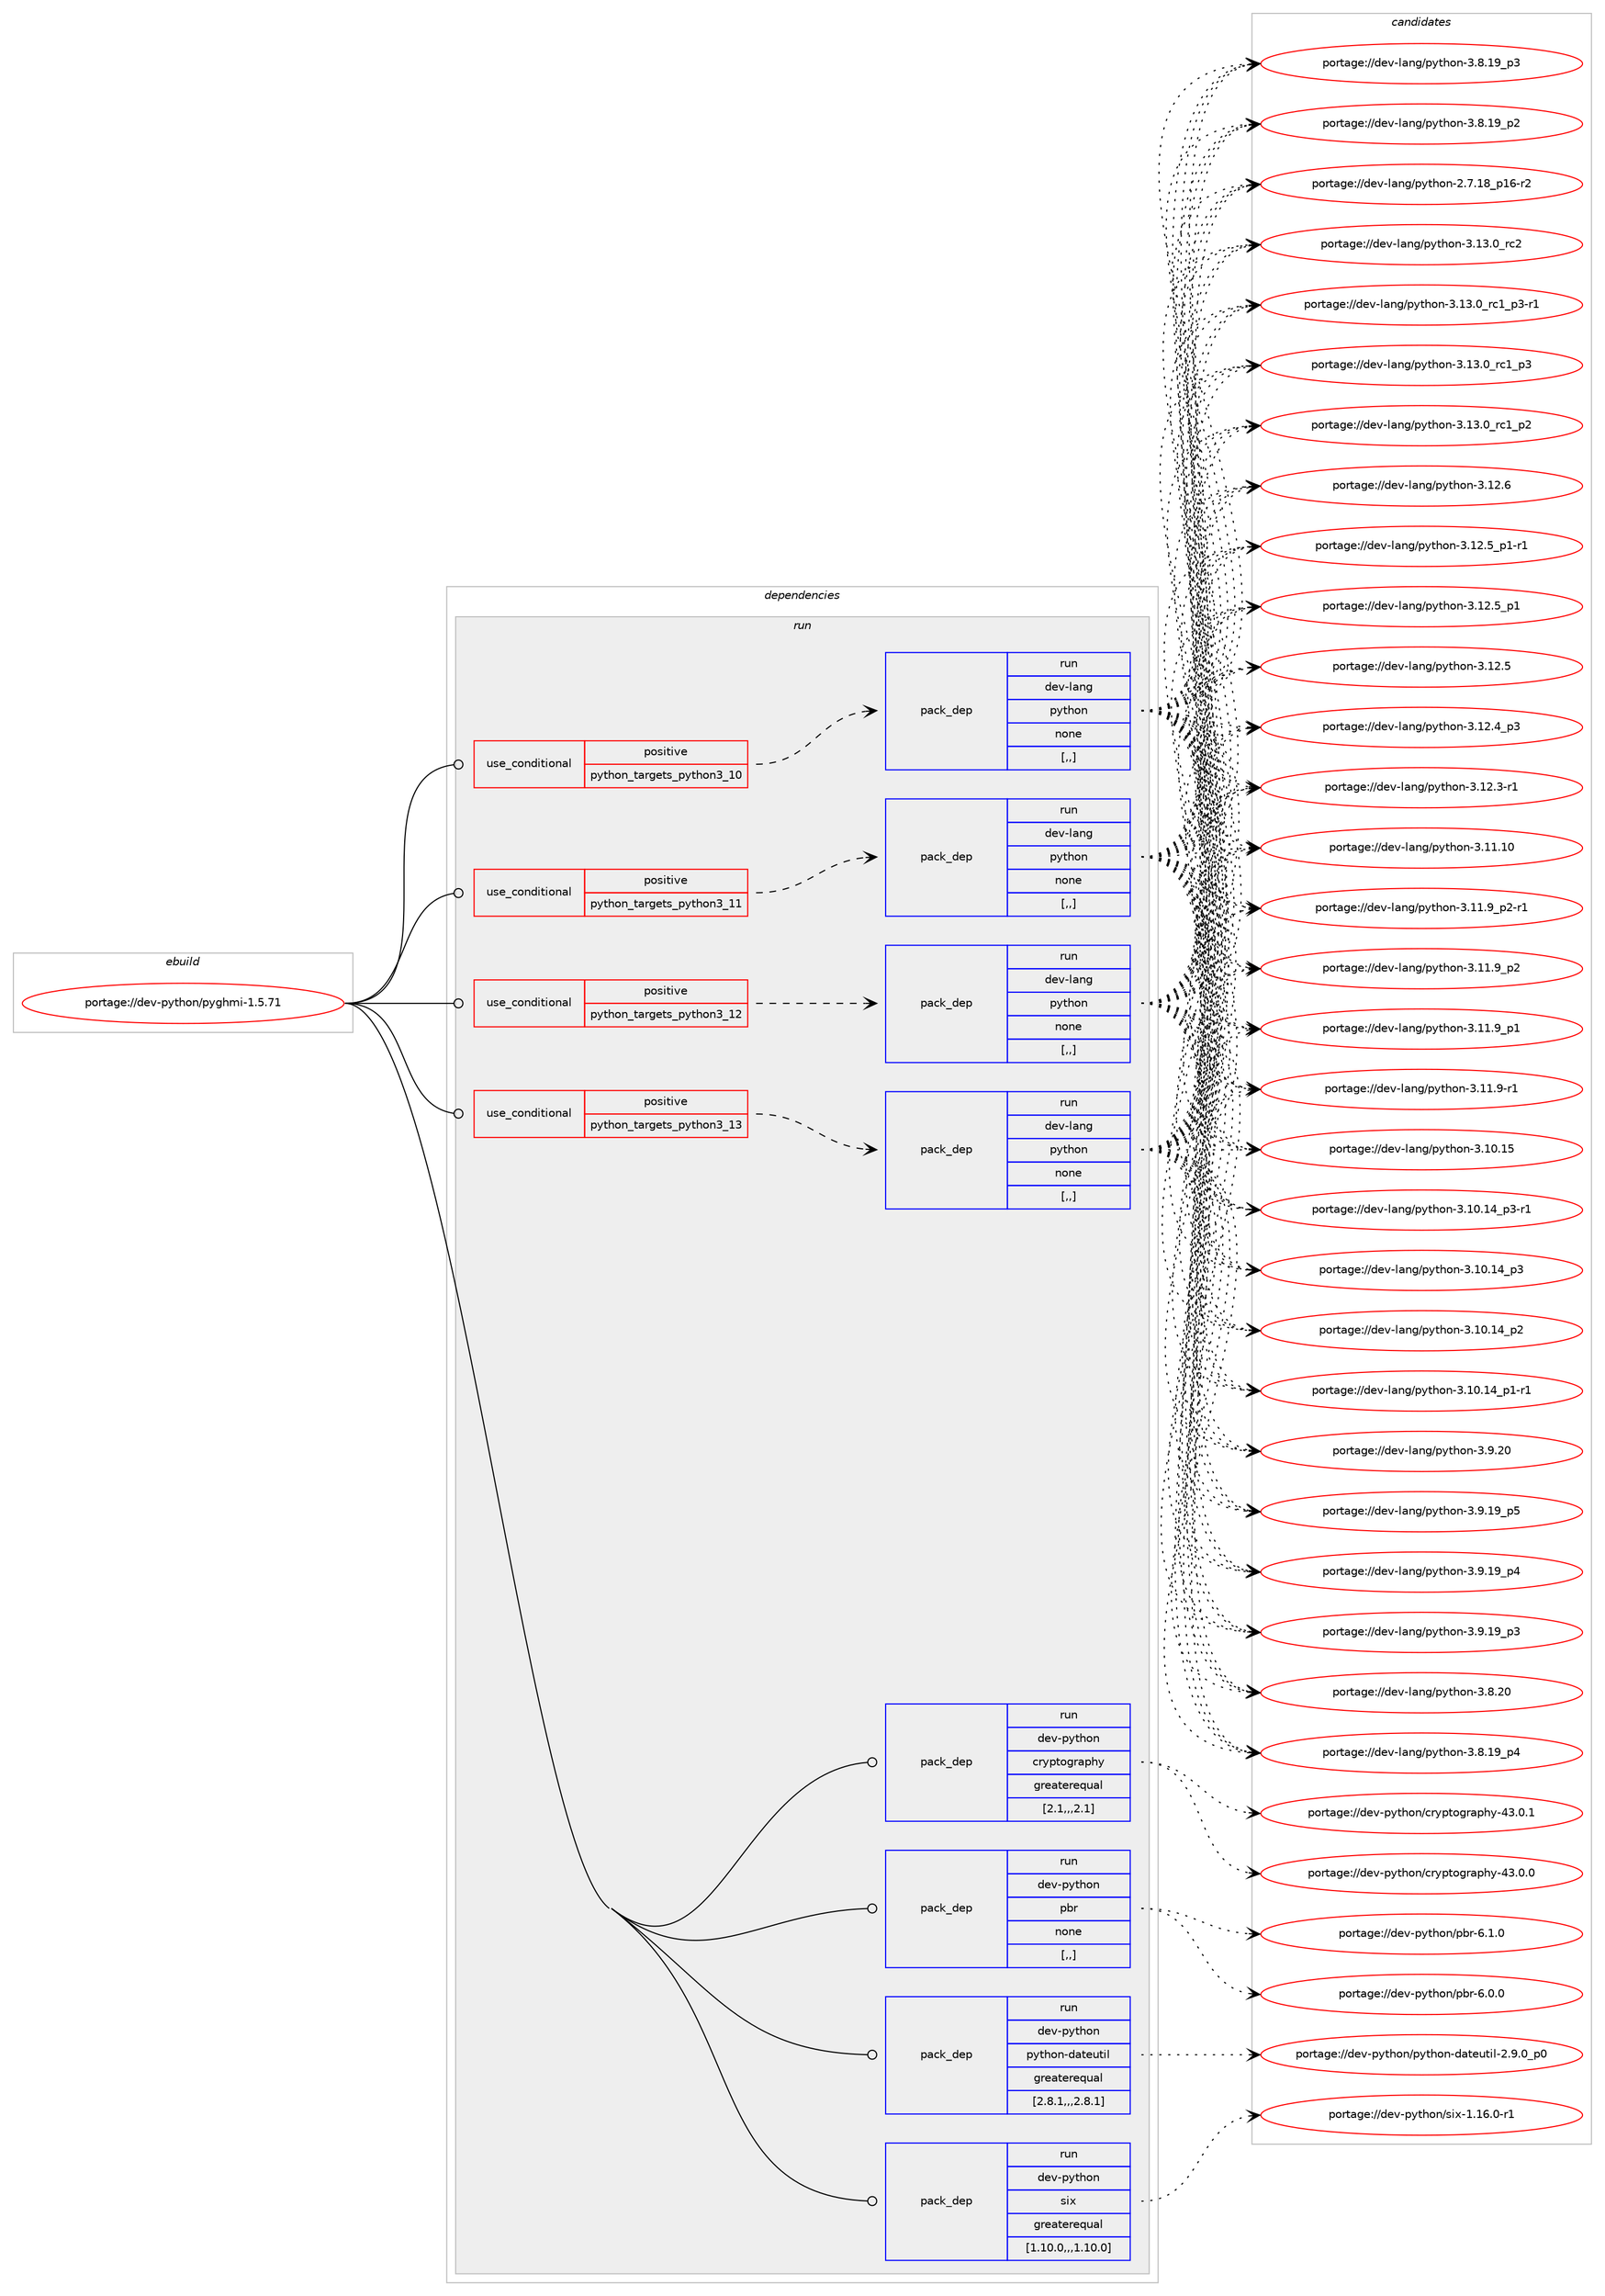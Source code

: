 digraph prolog {

# *************
# Graph options
# *************

newrank=true;
concentrate=true;
compound=true;
graph [rankdir=LR,fontname=Helvetica,fontsize=10,ranksep=1.5];#, ranksep=2.5, nodesep=0.2];
edge  [arrowhead=vee];
node  [fontname=Helvetica,fontsize=10];

# **********
# The ebuild
# **********

subgraph cluster_leftcol {
color=gray;
label=<<i>ebuild</i>>;
id [label="portage://dev-python/pyghmi-1.5.71", color=red, width=4, href="../dev-python/pyghmi-1.5.71.svg"];
}

# ****************
# The dependencies
# ****************

subgraph cluster_midcol {
color=gray;
label=<<i>dependencies</i>>;
subgraph cluster_compile {
fillcolor="#eeeeee";
style=filled;
label=<<i>compile</i>>;
}
subgraph cluster_compileandrun {
fillcolor="#eeeeee";
style=filled;
label=<<i>compile and run</i>>;
}
subgraph cluster_run {
fillcolor="#eeeeee";
style=filled;
label=<<i>run</i>>;
subgraph cond167450 {
dependency651484 [label=<<TABLE BORDER="0" CELLBORDER="1" CELLSPACING="0" CELLPADDING="4"><TR><TD ROWSPAN="3" CELLPADDING="10">use_conditional</TD></TR><TR><TD>positive</TD></TR><TR><TD>python_targets_python3_10</TD></TR></TABLE>>, shape=none, color=red];
subgraph pack479213 {
dependency651485 [label=<<TABLE BORDER="0" CELLBORDER="1" CELLSPACING="0" CELLPADDING="4" WIDTH="220"><TR><TD ROWSPAN="6" CELLPADDING="30">pack_dep</TD></TR><TR><TD WIDTH="110">run</TD></TR><TR><TD>dev-lang</TD></TR><TR><TD>python</TD></TR><TR><TD>none</TD></TR><TR><TD>[,,]</TD></TR></TABLE>>, shape=none, color=blue];
}
dependency651484:e -> dependency651485:w [weight=20,style="dashed",arrowhead="vee"];
}
id:e -> dependency651484:w [weight=20,style="solid",arrowhead="odot"];
subgraph cond167451 {
dependency651486 [label=<<TABLE BORDER="0" CELLBORDER="1" CELLSPACING="0" CELLPADDING="4"><TR><TD ROWSPAN="3" CELLPADDING="10">use_conditional</TD></TR><TR><TD>positive</TD></TR><TR><TD>python_targets_python3_11</TD></TR></TABLE>>, shape=none, color=red];
subgraph pack479214 {
dependency651487 [label=<<TABLE BORDER="0" CELLBORDER="1" CELLSPACING="0" CELLPADDING="4" WIDTH="220"><TR><TD ROWSPAN="6" CELLPADDING="30">pack_dep</TD></TR><TR><TD WIDTH="110">run</TD></TR><TR><TD>dev-lang</TD></TR><TR><TD>python</TD></TR><TR><TD>none</TD></TR><TR><TD>[,,]</TD></TR></TABLE>>, shape=none, color=blue];
}
dependency651486:e -> dependency651487:w [weight=20,style="dashed",arrowhead="vee"];
}
id:e -> dependency651486:w [weight=20,style="solid",arrowhead="odot"];
subgraph cond167452 {
dependency651488 [label=<<TABLE BORDER="0" CELLBORDER="1" CELLSPACING="0" CELLPADDING="4"><TR><TD ROWSPAN="3" CELLPADDING="10">use_conditional</TD></TR><TR><TD>positive</TD></TR><TR><TD>python_targets_python3_12</TD></TR></TABLE>>, shape=none, color=red];
subgraph pack479215 {
dependency651489 [label=<<TABLE BORDER="0" CELLBORDER="1" CELLSPACING="0" CELLPADDING="4" WIDTH="220"><TR><TD ROWSPAN="6" CELLPADDING="30">pack_dep</TD></TR><TR><TD WIDTH="110">run</TD></TR><TR><TD>dev-lang</TD></TR><TR><TD>python</TD></TR><TR><TD>none</TD></TR><TR><TD>[,,]</TD></TR></TABLE>>, shape=none, color=blue];
}
dependency651488:e -> dependency651489:w [weight=20,style="dashed",arrowhead="vee"];
}
id:e -> dependency651488:w [weight=20,style="solid",arrowhead="odot"];
subgraph cond167453 {
dependency651490 [label=<<TABLE BORDER="0" CELLBORDER="1" CELLSPACING="0" CELLPADDING="4"><TR><TD ROWSPAN="3" CELLPADDING="10">use_conditional</TD></TR><TR><TD>positive</TD></TR><TR><TD>python_targets_python3_13</TD></TR></TABLE>>, shape=none, color=red];
subgraph pack479216 {
dependency651491 [label=<<TABLE BORDER="0" CELLBORDER="1" CELLSPACING="0" CELLPADDING="4" WIDTH="220"><TR><TD ROWSPAN="6" CELLPADDING="30">pack_dep</TD></TR><TR><TD WIDTH="110">run</TD></TR><TR><TD>dev-lang</TD></TR><TR><TD>python</TD></TR><TR><TD>none</TD></TR><TR><TD>[,,]</TD></TR></TABLE>>, shape=none, color=blue];
}
dependency651490:e -> dependency651491:w [weight=20,style="dashed",arrowhead="vee"];
}
id:e -> dependency651490:w [weight=20,style="solid",arrowhead="odot"];
subgraph pack479217 {
dependency651492 [label=<<TABLE BORDER="0" CELLBORDER="1" CELLSPACING="0" CELLPADDING="4" WIDTH="220"><TR><TD ROWSPAN="6" CELLPADDING="30">pack_dep</TD></TR><TR><TD WIDTH="110">run</TD></TR><TR><TD>dev-python</TD></TR><TR><TD>cryptography</TD></TR><TR><TD>greaterequal</TD></TR><TR><TD>[2.1,,,2.1]</TD></TR></TABLE>>, shape=none, color=blue];
}
id:e -> dependency651492:w [weight=20,style="solid",arrowhead="odot"];
subgraph pack479218 {
dependency651493 [label=<<TABLE BORDER="0" CELLBORDER="1" CELLSPACING="0" CELLPADDING="4" WIDTH="220"><TR><TD ROWSPAN="6" CELLPADDING="30">pack_dep</TD></TR><TR><TD WIDTH="110">run</TD></TR><TR><TD>dev-python</TD></TR><TR><TD>pbr</TD></TR><TR><TD>none</TD></TR><TR><TD>[,,]</TD></TR></TABLE>>, shape=none, color=blue];
}
id:e -> dependency651493:w [weight=20,style="solid",arrowhead="odot"];
subgraph pack479219 {
dependency651494 [label=<<TABLE BORDER="0" CELLBORDER="1" CELLSPACING="0" CELLPADDING="4" WIDTH="220"><TR><TD ROWSPAN="6" CELLPADDING="30">pack_dep</TD></TR><TR><TD WIDTH="110">run</TD></TR><TR><TD>dev-python</TD></TR><TR><TD>python-dateutil</TD></TR><TR><TD>greaterequal</TD></TR><TR><TD>[2.8.1,,,2.8.1]</TD></TR></TABLE>>, shape=none, color=blue];
}
id:e -> dependency651494:w [weight=20,style="solid",arrowhead="odot"];
subgraph pack479220 {
dependency651495 [label=<<TABLE BORDER="0" CELLBORDER="1" CELLSPACING="0" CELLPADDING="4" WIDTH="220"><TR><TD ROWSPAN="6" CELLPADDING="30">pack_dep</TD></TR><TR><TD WIDTH="110">run</TD></TR><TR><TD>dev-python</TD></TR><TR><TD>six</TD></TR><TR><TD>greaterequal</TD></TR><TR><TD>[1.10.0,,,1.10.0]</TD></TR></TABLE>>, shape=none, color=blue];
}
id:e -> dependency651495:w [weight=20,style="solid",arrowhead="odot"];
}
}

# **************
# The candidates
# **************

subgraph cluster_choices {
rank=same;
color=gray;
label=<<i>candidates</i>>;

subgraph choice479213 {
color=black;
nodesep=1;
choice10010111845108971101034711212111610411111045514649514648951149950 [label="portage://dev-lang/python-3.13.0_rc2", color=red, width=4,href="../dev-lang/python-3.13.0_rc2.svg"];
choice1001011184510897110103471121211161041111104551464951464895114994995112514511449 [label="portage://dev-lang/python-3.13.0_rc1_p3-r1", color=red, width=4,href="../dev-lang/python-3.13.0_rc1_p3-r1.svg"];
choice100101118451089711010347112121116104111110455146495146489511499499511251 [label="portage://dev-lang/python-3.13.0_rc1_p3", color=red, width=4,href="../dev-lang/python-3.13.0_rc1_p3.svg"];
choice100101118451089711010347112121116104111110455146495146489511499499511250 [label="portage://dev-lang/python-3.13.0_rc1_p2", color=red, width=4,href="../dev-lang/python-3.13.0_rc1_p2.svg"];
choice10010111845108971101034711212111610411111045514649504654 [label="portage://dev-lang/python-3.12.6", color=red, width=4,href="../dev-lang/python-3.12.6.svg"];
choice1001011184510897110103471121211161041111104551464950465395112494511449 [label="portage://dev-lang/python-3.12.5_p1-r1", color=red, width=4,href="../dev-lang/python-3.12.5_p1-r1.svg"];
choice100101118451089711010347112121116104111110455146495046539511249 [label="portage://dev-lang/python-3.12.5_p1", color=red, width=4,href="../dev-lang/python-3.12.5_p1.svg"];
choice10010111845108971101034711212111610411111045514649504653 [label="portage://dev-lang/python-3.12.5", color=red, width=4,href="../dev-lang/python-3.12.5.svg"];
choice100101118451089711010347112121116104111110455146495046529511251 [label="portage://dev-lang/python-3.12.4_p3", color=red, width=4,href="../dev-lang/python-3.12.4_p3.svg"];
choice100101118451089711010347112121116104111110455146495046514511449 [label="portage://dev-lang/python-3.12.3-r1", color=red, width=4,href="../dev-lang/python-3.12.3-r1.svg"];
choice1001011184510897110103471121211161041111104551464949464948 [label="portage://dev-lang/python-3.11.10", color=red, width=4,href="../dev-lang/python-3.11.10.svg"];
choice1001011184510897110103471121211161041111104551464949465795112504511449 [label="portage://dev-lang/python-3.11.9_p2-r1", color=red, width=4,href="../dev-lang/python-3.11.9_p2-r1.svg"];
choice100101118451089711010347112121116104111110455146494946579511250 [label="portage://dev-lang/python-3.11.9_p2", color=red, width=4,href="../dev-lang/python-3.11.9_p2.svg"];
choice100101118451089711010347112121116104111110455146494946579511249 [label="portage://dev-lang/python-3.11.9_p1", color=red, width=4,href="../dev-lang/python-3.11.9_p1.svg"];
choice100101118451089711010347112121116104111110455146494946574511449 [label="portage://dev-lang/python-3.11.9-r1", color=red, width=4,href="../dev-lang/python-3.11.9-r1.svg"];
choice1001011184510897110103471121211161041111104551464948464953 [label="portage://dev-lang/python-3.10.15", color=red, width=4,href="../dev-lang/python-3.10.15.svg"];
choice100101118451089711010347112121116104111110455146494846495295112514511449 [label="portage://dev-lang/python-3.10.14_p3-r1", color=red, width=4,href="../dev-lang/python-3.10.14_p3-r1.svg"];
choice10010111845108971101034711212111610411111045514649484649529511251 [label="portage://dev-lang/python-3.10.14_p3", color=red, width=4,href="../dev-lang/python-3.10.14_p3.svg"];
choice10010111845108971101034711212111610411111045514649484649529511250 [label="portage://dev-lang/python-3.10.14_p2", color=red, width=4,href="../dev-lang/python-3.10.14_p2.svg"];
choice100101118451089711010347112121116104111110455146494846495295112494511449 [label="portage://dev-lang/python-3.10.14_p1-r1", color=red, width=4,href="../dev-lang/python-3.10.14_p1-r1.svg"];
choice10010111845108971101034711212111610411111045514657465048 [label="portage://dev-lang/python-3.9.20", color=red, width=4,href="../dev-lang/python-3.9.20.svg"];
choice100101118451089711010347112121116104111110455146574649579511253 [label="portage://dev-lang/python-3.9.19_p5", color=red, width=4,href="../dev-lang/python-3.9.19_p5.svg"];
choice100101118451089711010347112121116104111110455146574649579511252 [label="portage://dev-lang/python-3.9.19_p4", color=red, width=4,href="../dev-lang/python-3.9.19_p4.svg"];
choice100101118451089711010347112121116104111110455146574649579511251 [label="portage://dev-lang/python-3.9.19_p3", color=red, width=4,href="../dev-lang/python-3.9.19_p3.svg"];
choice10010111845108971101034711212111610411111045514656465048 [label="portage://dev-lang/python-3.8.20", color=red, width=4,href="../dev-lang/python-3.8.20.svg"];
choice100101118451089711010347112121116104111110455146564649579511252 [label="portage://dev-lang/python-3.8.19_p4", color=red, width=4,href="../dev-lang/python-3.8.19_p4.svg"];
choice100101118451089711010347112121116104111110455146564649579511251 [label="portage://dev-lang/python-3.8.19_p3", color=red, width=4,href="../dev-lang/python-3.8.19_p3.svg"];
choice100101118451089711010347112121116104111110455146564649579511250 [label="portage://dev-lang/python-3.8.19_p2", color=red, width=4,href="../dev-lang/python-3.8.19_p2.svg"];
choice100101118451089711010347112121116104111110455046554649569511249544511450 [label="portage://dev-lang/python-2.7.18_p16-r2", color=red, width=4,href="../dev-lang/python-2.7.18_p16-r2.svg"];
dependency651485:e -> choice10010111845108971101034711212111610411111045514649514648951149950:w [style=dotted,weight="100"];
dependency651485:e -> choice1001011184510897110103471121211161041111104551464951464895114994995112514511449:w [style=dotted,weight="100"];
dependency651485:e -> choice100101118451089711010347112121116104111110455146495146489511499499511251:w [style=dotted,weight="100"];
dependency651485:e -> choice100101118451089711010347112121116104111110455146495146489511499499511250:w [style=dotted,weight="100"];
dependency651485:e -> choice10010111845108971101034711212111610411111045514649504654:w [style=dotted,weight="100"];
dependency651485:e -> choice1001011184510897110103471121211161041111104551464950465395112494511449:w [style=dotted,weight="100"];
dependency651485:e -> choice100101118451089711010347112121116104111110455146495046539511249:w [style=dotted,weight="100"];
dependency651485:e -> choice10010111845108971101034711212111610411111045514649504653:w [style=dotted,weight="100"];
dependency651485:e -> choice100101118451089711010347112121116104111110455146495046529511251:w [style=dotted,weight="100"];
dependency651485:e -> choice100101118451089711010347112121116104111110455146495046514511449:w [style=dotted,weight="100"];
dependency651485:e -> choice1001011184510897110103471121211161041111104551464949464948:w [style=dotted,weight="100"];
dependency651485:e -> choice1001011184510897110103471121211161041111104551464949465795112504511449:w [style=dotted,weight="100"];
dependency651485:e -> choice100101118451089711010347112121116104111110455146494946579511250:w [style=dotted,weight="100"];
dependency651485:e -> choice100101118451089711010347112121116104111110455146494946579511249:w [style=dotted,weight="100"];
dependency651485:e -> choice100101118451089711010347112121116104111110455146494946574511449:w [style=dotted,weight="100"];
dependency651485:e -> choice1001011184510897110103471121211161041111104551464948464953:w [style=dotted,weight="100"];
dependency651485:e -> choice100101118451089711010347112121116104111110455146494846495295112514511449:w [style=dotted,weight="100"];
dependency651485:e -> choice10010111845108971101034711212111610411111045514649484649529511251:w [style=dotted,weight="100"];
dependency651485:e -> choice10010111845108971101034711212111610411111045514649484649529511250:w [style=dotted,weight="100"];
dependency651485:e -> choice100101118451089711010347112121116104111110455146494846495295112494511449:w [style=dotted,weight="100"];
dependency651485:e -> choice10010111845108971101034711212111610411111045514657465048:w [style=dotted,weight="100"];
dependency651485:e -> choice100101118451089711010347112121116104111110455146574649579511253:w [style=dotted,weight="100"];
dependency651485:e -> choice100101118451089711010347112121116104111110455146574649579511252:w [style=dotted,weight="100"];
dependency651485:e -> choice100101118451089711010347112121116104111110455146574649579511251:w [style=dotted,weight="100"];
dependency651485:e -> choice10010111845108971101034711212111610411111045514656465048:w [style=dotted,weight="100"];
dependency651485:e -> choice100101118451089711010347112121116104111110455146564649579511252:w [style=dotted,weight="100"];
dependency651485:e -> choice100101118451089711010347112121116104111110455146564649579511251:w [style=dotted,weight="100"];
dependency651485:e -> choice100101118451089711010347112121116104111110455146564649579511250:w [style=dotted,weight="100"];
dependency651485:e -> choice100101118451089711010347112121116104111110455046554649569511249544511450:w [style=dotted,weight="100"];
}
subgraph choice479214 {
color=black;
nodesep=1;
choice10010111845108971101034711212111610411111045514649514648951149950 [label="portage://dev-lang/python-3.13.0_rc2", color=red, width=4,href="../dev-lang/python-3.13.0_rc2.svg"];
choice1001011184510897110103471121211161041111104551464951464895114994995112514511449 [label="portage://dev-lang/python-3.13.0_rc1_p3-r1", color=red, width=4,href="../dev-lang/python-3.13.0_rc1_p3-r1.svg"];
choice100101118451089711010347112121116104111110455146495146489511499499511251 [label="portage://dev-lang/python-3.13.0_rc1_p3", color=red, width=4,href="../dev-lang/python-3.13.0_rc1_p3.svg"];
choice100101118451089711010347112121116104111110455146495146489511499499511250 [label="portage://dev-lang/python-3.13.0_rc1_p2", color=red, width=4,href="../dev-lang/python-3.13.0_rc1_p2.svg"];
choice10010111845108971101034711212111610411111045514649504654 [label="portage://dev-lang/python-3.12.6", color=red, width=4,href="../dev-lang/python-3.12.6.svg"];
choice1001011184510897110103471121211161041111104551464950465395112494511449 [label="portage://dev-lang/python-3.12.5_p1-r1", color=red, width=4,href="../dev-lang/python-3.12.5_p1-r1.svg"];
choice100101118451089711010347112121116104111110455146495046539511249 [label="portage://dev-lang/python-3.12.5_p1", color=red, width=4,href="../dev-lang/python-3.12.5_p1.svg"];
choice10010111845108971101034711212111610411111045514649504653 [label="portage://dev-lang/python-3.12.5", color=red, width=4,href="../dev-lang/python-3.12.5.svg"];
choice100101118451089711010347112121116104111110455146495046529511251 [label="portage://dev-lang/python-3.12.4_p3", color=red, width=4,href="../dev-lang/python-3.12.4_p3.svg"];
choice100101118451089711010347112121116104111110455146495046514511449 [label="portage://dev-lang/python-3.12.3-r1", color=red, width=4,href="../dev-lang/python-3.12.3-r1.svg"];
choice1001011184510897110103471121211161041111104551464949464948 [label="portage://dev-lang/python-3.11.10", color=red, width=4,href="../dev-lang/python-3.11.10.svg"];
choice1001011184510897110103471121211161041111104551464949465795112504511449 [label="portage://dev-lang/python-3.11.9_p2-r1", color=red, width=4,href="../dev-lang/python-3.11.9_p2-r1.svg"];
choice100101118451089711010347112121116104111110455146494946579511250 [label="portage://dev-lang/python-3.11.9_p2", color=red, width=4,href="../dev-lang/python-3.11.9_p2.svg"];
choice100101118451089711010347112121116104111110455146494946579511249 [label="portage://dev-lang/python-3.11.9_p1", color=red, width=4,href="../dev-lang/python-3.11.9_p1.svg"];
choice100101118451089711010347112121116104111110455146494946574511449 [label="portage://dev-lang/python-3.11.9-r1", color=red, width=4,href="../dev-lang/python-3.11.9-r1.svg"];
choice1001011184510897110103471121211161041111104551464948464953 [label="portage://dev-lang/python-3.10.15", color=red, width=4,href="../dev-lang/python-3.10.15.svg"];
choice100101118451089711010347112121116104111110455146494846495295112514511449 [label="portage://dev-lang/python-3.10.14_p3-r1", color=red, width=4,href="../dev-lang/python-3.10.14_p3-r1.svg"];
choice10010111845108971101034711212111610411111045514649484649529511251 [label="portage://dev-lang/python-3.10.14_p3", color=red, width=4,href="../dev-lang/python-3.10.14_p3.svg"];
choice10010111845108971101034711212111610411111045514649484649529511250 [label="portage://dev-lang/python-3.10.14_p2", color=red, width=4,href="../dev-lang/python-3.10.14_p2.svg"];
choice100101118451089711010347112121116104111110455146494846495295112494511449 [label="portage://dev-lang/python-3.10.14_p1-r1", color=red, width=4,href="../dev-lang/python-3.10.14_p1-r1.svg"];
choice10010111845108971101034711212111610411111045514657465048 [label="portage://dev-lang/python-3.9.20", color=red, width=4,href="../dev-lang/python-3.9.20.svg"];
choice100101118451089711010347112121116104111110455146574649579511253 [label="portage://dev-lang/python-3.9.19_p5", color=red, width=4,href="../dev-lang/python-3.9.19_p5.svg"];
choice100101118451089711010347112121116104111110455146574649579511252 [label="portage://dev-lang/python-3.9.19_p4", color=red, width=4,href="../dev-lang/python-3.9.19_p4.svg"];
choice100101118451089711010347112121116104111110455146574649579511251 [label="portage://dev-lang/python-3.9.19_p3", color=red, width=4,href="../dev-lang/python-3.9.19_p3.svg"];
choice10010111845108971101034711212111610411111045514656465048 [label="portage://dev-lang/python-3.8.20", color=red, width=4,href="../dev-lang/python-3.8.20.svg"];
choice100101118451089711010347112121116104111110455146564649579511252 [label="portage://dev-lang/python-3.8.19_p4", color=red, width=4,href="../dev-lang/python-3.8.19_p4.svg"];
choice100101118451089711010347112121116104111110455146564649579511251 [label="portage://dev-lang/python-3.8.19_p3", color=red, width=4,href="../dev-lang/python-3.8.19_p3.svg"];
choice100101118451089711010347112121116104111110455146564649579511250 [label="portage://dev-lang/python-3.8.19_p2", color=red, width=4,href="../dev-lang/python-3.8.19_p2.svg"];
choice100101118451089711010347112121116104111110455046554649569511249544511450 [label="portage://dev-lang/python-2.7.18_p16-r2", color=red, width=4,href="../dev-lang/python-2.7.18_p16-r2.svg"];
dependency651487:e -> choice10010111845108971101034711212111610411111045514649514648951149950:w [style=dotted,weight="100"];
dependency651487:e -> choice1001011184510897110103471121211161041111104551464951464895114994995112514511449:w [style=dotted,weight="100"];
dependency651487:e -> choice100101118451089711010347112121116104111110455146495146489511499499511251:w [style=dotted,weight="100"];
dependency651487:e -> choice100101118451089711010347112121116104111110455146495146489511499499511250:w [style=dotted,weight="100"];
dependency651487:e -> choice10010111845108971101034711212111610411111045514649504654:w [style=dotted,weight="100"];
dependency651487:e -> choice1001011184510897110103471121211161041111104551464950465395112494511449:w [style=dotted,weight="100"];
dependency651487:e -> choice100101118451089711010347112121116104111110455146495046539511249:w [style=dotted,weight="100"];
dependency651487:e -> choice10010111845108971101034711212111610411111045514649504653:w [style=dotted,weight="100"];
dependency651487:e -> choice100101118451089711010347112121116104111110455146495046529511251:w [style=dotted,weight="100"];
dependency651487:e -> choice100101118451089711010347112121116104111110455146495046514511449:w [style=dotted,weight="100"];
dependency651487:e -> choice1001011184510897110103471121211161041111104551464949464948:w [style=dotted,weight="100"];
dependency651487:e -> choice1001011184510897110103471121211161041111104551464949465795112504511449:w [style=dotted,weight="100"];
dependency651487:e -> choice100101118451089711010347112121116104111110455146494946579511250:w [style=dotted,weight="100"];
dependency651487:e -> choice100101118451089711010347112121116104111110455146494946579511249:w [style=dotted,weight="100"];
dependency651487:e -> choice100101118451089711010347112121116104111110455146494946574511449:w [style=dotted,weight="100"];
dependency651487:e -> choice1001011184510897110103471121211161041111104551464948464953:w [style=dotted,weight="100"];
dependency651487:e -> choice100101118451089711010347112121116104111110455146494846495295112514511449:w [style=dotted,weight="100"];
dependency651487:e -> choice10010111845108971101034711212111610411111045514649484649529511251:w [style=dotted,weight="100"];
dependency651487:e -> choice10010111845108971101034711212111610411111045514649484649529511250:w [style=dotted,weight="100"];
dependency651487:e -> choice100101118451089711010347112121116104111110455146494846495295112494511449:w [style=dotted,weight="100"];
dependency651487:e -> choice10010111845108971101034711212111610411111045514657465048:w [style=dotted,weight="100"];
dependency651487:e -> choice100101118451089711010347112121116104111110455146574649579511253:w [style=dotted,weight="100"];
dependency651487:e -> choice100101118451089711010347112121116104111110455146574649579511252:w [style=dotted,weight="100"];
dependency651487:e -> choice100101118451089711010347112121116104111110455146574649579511251:w [style=dotted,weight="100"];
dependency651487:e -> choice10010111845108971101034711212111610411111045514656465048:w [style=dotted,weight="100"];
dependency651487:e -> choice100101118451089711010347112121116104111110455146564649579511252:w [style=dotted,weight="100"];
dependency651487:e -> choice100101118451089711010347112121116104111110455146564649579511251:w [style=dotted,weight="100"];
dependency651487:e -> choice100101118451089711010347112121116104111110455146564649579511250:w [style=dotted,weight="100"];
dependency651487:e -> choice100101118451089711010347112121116104111110455046554649569511249544511450:w [style=dotted,weight="100"];
}
subgraph choice479215 {
color=black;
nodesep=1;
choice10010111845108971101034711212111610411111045514649514648951149950 [label="portage://dev-lang/python-3.13.0_rc2", color=red, width=4,href="../dev-lang/python-3.13.0_rc2.svg"];
choice1001011184510897110103471121211161041111104551464951464895114994995112514511449 [label="portage://dev-lang/python-3.13.0_rc1_p3-r1", color=red, width=4,href="../dev-lang/python-3.13.0_rc1_p3-r1.svg"];
choice100101118451089711010347112121116104111110455146495146489511499499511251 [label="portage://dev-lang/python-3.13.0_rc1_p3", color=red, width=4,href="../dev-lang/python-3.13.0_rc1_p3.svg"];
choice100101118451089711010347112121116104111110455146495146489511499499511250 [label="portage://dev-lang/python-3.13.0_rc1_p2", color=red, width=4,href="../dev-lang/python-3.13.0_rc1_p2.svg"];
choice10010111845108971101034711212111610411111045514649504654 [label="portage://dev-lang/python-3.12.6", color=red, width=4,href="../dev-lang/python-3.12.6.svg"];
choice1001011184510897110103471121211161041111104551464950465395112494511449 [label="portage://dev-lang/python-3.12.5_p1-r1", color=red, width=4,href="../dev-lang/python-3.12.5_p1-r1.svg"];
choice100101118451089711010347112121116104111110455146495046539511249 [label="portage://dev-lang/python-3.12.5_p1", color=red, width=4,href="../dev-lang/python-3.12.5_p1.svg"];
choice10010111845108971101034711212111610411111045514649504653 [label="portage://dev-lang/python-3.12.5", color=red, width=4,href="../dev-lang/python-3.12.5.svg"];
choice100101118451089711010347112121116104111110455146495046529511251 [label="portage://dev-lang/python-3.12.4_p3", color=red, width=4,href="../dev-lang/python-3.12.4_p3.svg"];
choice100101118451089711010347112121116104111110455146495046514511449 [label="portage://dev-lang/python-3.12.3-r1", color=red, width=4,href="../dev-lang/python-3.12.3-r1.svg"];
choice1001011184510897110103471121211161041111104551464949464948 [label="portage://dev-lang/python-3.11.10", color=red, width=4,href="../dev-lang/python-3.11.10.svg"];
choice1001011184510897110103471121211161041111104551464949465795112504511449 [label="portage://dev-lang/python-3.11.9_p2-r1", color=red, width=4,href="../dev-lang/python-3.11.9_p2-r1.svg"];
choice100101118451089711010347112121116104111110455146494946579511250 [label="portage://dev-lang/python-3.11.9_p2", color=red, width=4,href="../dev-lang/python-3.11.9_p2.svg"];
choice100101118451089711010347112121116104111110455146494946579511249 [label="portage://dev-lang/python-3.11.9_p1", color=red, width=4,href="../dev-lang/python-3.11.9_p1.svg"];
choice100101118451089711010347112121116104111110455146494946574511449 [label="portage://dev-lang/python-3.11.9-r1", color=red, width=4,href="../dev-lang/python-3.11.9-r1.svg"];
choice1001011184510897110103471121211161041111104551464948464953 [label="portage://dev-lang/python-3.10.15", color=red, width=4,href="../dev-lang/python-3.10.15.svg"];
choice100101118451089711010347112121116104111110455146494846495295112514511449 [label="portage://dev-lang/python-3.10.14_p3-r1", color=red, width=4,href="../dev-lang/python-3.10.14_p3-r1.svg"];
choice10010111845108971101034711212111610411111045514649484649529511251 [label="portage://dev-lang/python-3.10.14_p3", color=red, width=4,href="../dev-lang/python-3.10.14_p3.svg"];
choice10010111845108971101034711212111610411111045514649484649529511250 [label="portage://dev-lang/python-3.10.14_p2", color=red, width=4,href="../dev-lang/python-3.10.14_p2.svg"];
choice100101118451089711010347112121116104111110455146494846495295112494511449 [label="portage://dev-lang/python-3.10.14_p1-r1", color=red, width=4,href="../dev-lang/python-3.10.14_p1-r1.svg"];
choice10010111845108971101034711212111610411111045514657465048 [label="portage://dev-lang/python-3.9.20", color=red, width=4,href="../dev-lang/python-3.9.20.svg"];
choice100101118451089711010347112121116104111110455146574649579511253 [label="portage://dev-lang/python-3.9.19_p5", color=red, width=4,href="../dev-lang/python-3.9.19_p5.svg"];
choice100101118451089711010347112121116104111110455146574649579511252 [label="portage://dev-lang/python-3.9.19_p4", color=red, width=4,href="../dev-lang/python-3.9.19_p4.svg"];
choice100101118451089711010347112121116104111110455146574649579511251 [label="portage://dev-lang/python-3.9.19_p3", color=red, width=4,href="../dev-lang/python-3.9.19_p3.svg"];
choice10010111845108971101034711212111610411111045514656465048 [label="portage://dev-lang/python-3.8.20", color=red, width=4,href="../dev-lang/python-3.8.20.svg"];
choice100101118451089711010347112121116104111110455146564649579511252 [label="portage://dev-lang/python-3.8.19_p4", color=red, width=4,href="../dev-lang/python-3.8.19_p4.svg"];
choice100101118451089711010347112121116104111110455146564649579511251 [label="portage://dev-lang/python-3.8.19_p3", color=red, width=4,href="../dev-lang/python-3.8.19_p3.svg"];
choice100101118451089711010347112121116104111110455146564649579511250 [label="portage://dev-lang/python-3.8.19_p2", color=red, width=4,href="../dev-lang/python-3.8.19_p2.svg"];
choice100101118451089711010347112121116104111110455046554649569511249544511450 [label="portage://dev-lang/python-2.7.18_p16-r2", color=red, width=4,href="../dev-lang/python-2.7.18_p16-r2.svg"];
dependency651489:e -> choice10010111845108971101034711212111610411111045514649514648951149950:w [style=dotted,weight="100"];
dependency651489:e -> choice1001011184510897110103471121211161041111104551464951464895114994995112514511449:w [style=dotted,weight="100"];
dependency651489:e -> choice100101118451089711010347112121116104111110455146495146489511499499511251:w [style=dotted,weight="100"];
dependency651489:e -> choice100101118451089711010347112121116104111110455146495146489511499499511250:w [style=dotted,weight="100"];
dependency651489:e -> choice10010111845108971101034711212111610411111045514649504654:w [style=dotted,weight="100"];
dependency651489:e -> choice1001011184510897110103471121211161041111104551464950465395112494511449:w [style=dotted,weight="100"];
dependency651489:e -> choice100101118451089711010347112121116104111110455146495046539511249:w [style=dotted,weight="100"];
dependency651489:e -> choice10010111845108971101034711212111610411111045514649504653:w [style=dotted,weight="100"];
dependency651489:e -> choice100101118451089711010347112121116104111110455146495046529511251:w [style=dotted,weight="100"];
dependency651489:e -> choice100101118451089711010347112121116104111110455146495046514511449:w [style=dotted,weight="100"];
dependency651489:e -> choice1001011184510897110103471121211161041111104551464949464948:w [style=dotted,weight="100"];
dependency651489:e -> choice1001011184510897110103471121211161041111104551464949465795112504511449:w [style=dotted,weight="100"];
dependency651489:e -> choice100101118451089711010347112121116104111110455146494946579511250:w [style=dotted,weight="100"];
dependency651489:e -> choice100101118451089711010347112121116104111110455146494946579511249:w [style=dotted,weight="100"];
dependency651489:e -> choice100101118451089711010347112121116104111110455146494946574511449:w [style=dotted,weight="100"];
dependency651489:e -> choice1001011184510897110103471121211161041111104551464948464953:w [style=dotted,weight="100"];
dependency651489:e -> choice100101118451089711010347112121116104111110455146494846495295112514511449:w [style=dotted,weight="100"];
dependency651489:e -> choice10010111845108971101034711212111610411111045514649484649529511251:w [style=dotted,weight="100"];
dependency651489:e -> choice10010111845108971101034711212111610411111045514649484649529511250:w [style=dotted,weight="100"];
dependency651489:e -> choice100101118451089711010347112121116104111110455146494846495295112494511449:w [style=dotted,weight="100"];
dependency651489:e -> choice10010111845108971101034711212111610411111045514657465048:w [style=dotted,weight="100"];
dependency651489:e -> choice100101118451089711010347112121116104111110455146574649579511253:w [style=dotted,weight="100"];
dependency651489:e -> choice100101118451089711010347112121116104111110455146574649579511252:w [style=dotted,weight="100"];
dependency651489:e -> choice100101118451089711010347112121116104111110455146574649579511251:w [style=dotted,weight="100"];
dependency651489:e -> choice10010111845108971101034711212111610411111045514656465048:w [style=dotted,weight="100"];
dependency651489:e -> choice100101118451089711010347112121116104111110455146564649579511252:w [style=dotted,weight="100"];
dependency651489:e -> choice100101118451089711010347112121116104111110455146564649579511251:w [style=dotted,weight="100"];
dependency651489:e -> choice100101118451089711010347112121116104111110455146564649579511250:w [style=dotted,weight="100"];
dependency651489:e -> choice100101118451089711010347112121116104111110455046554649569511249544511450:w [style=dotted,weight="100"];
}
subgraph choice479216 {
color=black;
nodesep=1;
choice10010111845108971101034711212111610411111045514649514648951149950 [label="portage://dev-lang/python-3.13.0_rc2", color=red, width=4,href="../dev-lang/python-3.13.0_rc2.svg"];
choice1001011184510897110103471121211161041111104551464951464895114994995112514511449 [label="portage://dev-lang/python-3.13.0_rc1_p3-r1", color=red, width=4,href="../dev-lang/python-3.13.0_rc1_p3-r1.svg"];
choice100101118451089711010347112121116104111110455146495146489511499499511251 [label="portage://dev-lang/python-3.13.0_rc1_p3", color=red, width=4,href="../dev-lang/python-3.13.0_rc1_p3.svg"];
choice100101118451089711010347112121116104111110455146495146489511499499511250 [label="portage://dev-lang/python-3.13.0_rc1_p2", color=red, width=4,href="../dev-lang/python-3.13.0_rc1_p2.svg"];
choice10010111845108971101034711212111610411111045514649504654 [label="portage://dev-lang/python-3.12.6", color=red, width=4,href="../dev-lang/python-3.12.6.svg"];
choice1001011184510897110103471121211161041111104551464950465395112494511449 [label="portage://dev-lang/python-3.12.5_p1-r1", color=red, width=4,href="../dev-lang/python-3.12.5_p1-r1.svg"];
choice100101118451089711010347112121116104111110455146495046539511249 [label="portage://dev-lang/python-3.12.5_p1", color=red, width=4,href="../dev-lang/python-3.12.5_p1.svg"];
choice10010111845108971101034711212111610411111045514649504653 [label="portage://dev-lang/python-3.12.5", color=red, width=4,href="../dev-lang/python-3.12.5.svg"];
choice100101118451089711010347112121116104111110455146495046529511251 [label="portage://dev-lang/python-3.12.4_p3", color=red, width=4,href="../dev-lang/python-3.12.4_p3.svg"];
choice100101118451089711010347112121116104111110455146495046514511449 [label="portage://dev-lang/python-3.12.3-r1", color=red, width=4,href="../dev-lang/python-3.12.3-r1.svg"];
choice1001011184510897110103471121211161041111104551464949464948 [label="portage://dev-lang/python-3.11.10", color=red, width=4,href="../dev-lang/python-3.11.10.svg"];
choice1001011184510897110103471121211161041111104551464949465795112504511449 [label="portage://dev-lang/python-3.11.9_p2-r1", color=red, width=4,href="../dev-lang/python-3.11.9_p2-r1.svg"];
choice100101118451089711010347112121116104111110455146494946579511250 [label="portage://dev-lang/python-3.11.9_p2", color=red, width=4,href="../dev-lang/python-3.11.9_p2.svg"];
choice100101118451089711010347112121116104111110455146494946579511249 [label="portage://dev-lang/python-3.11.9_p1", color=red, width=4,href="../dev-lang/python-3.11.9_p1.svg"];
choice100101118451089711010347112121116104111110455146494946574511449 [label="portage://dev-lang/python-3.11.9-r1", color=red, width=4,href="../dev-lang/python-3.11.9-r1.svg"];
choice1001011184510897110103471121211161041111104551464948464953 [label="portage://dev-lang/python-3.10.15", color=red, width=4,href="../dev-lang/python-3.10.15.svg"];
choice100101118451089711010347112121116104111110455146494846495295112514511449 [label="portage://dev-lang/python-3.10.14_p3-r1", color=red, width=4,href="../dev-lang/python-3.10.14_p3-r1.svg"];
choice10010111845108971101034711212111610411111045514649484649529511251 [label="portage://dev-lang/python-3.10.14_p3", color=red, width=4,href="../dev-lang/python-3.10.14_p3.svg"];
choice10010111845108971101034711212111610411111045514649484649529511250 [label="portage://dev-lang/python-3.10.14_p2", color=red, width=4,href="../dev-lang/python-3.10.14_p2.svg"];
choice100101118451089711010347112121116104111110455146494846495295112494511449 [label="portage://dev-lang/python-3.10.14_p1-r1", color=red, width=4,href="../dev-lang/python-3.10.14_p1-r1.svg"];
choice10010111845108971101034711212111610411111045514657465048 [label="portage://dev-lang/python-3.9.20", color=red, width=4,href="../dev-lang/python-3.9.20.svg"];
choice100101118451089711010347112121116104111110455146574649579511253 [label="portage://dev-lang/python-3.9.19_p5", color=red, width=4,href="../dev-lang/python-3.9.19_p5.svg"];
choice100101118451089711010347112121116104111110455146574649579511252 [label="portage://dev-lang/python-3.9.19_p4", color=red, width=4,href="../dev-lang/python-3.9.19_p4.svg"];
choice100101118451089711010347112121116104111110455146574649579511251 [label="portage://dev-lang/python-3.9.19_p3", color=red, width=4,href="../dev-lang/python-3.9.19_p3.svg"];
choice10010111845108971101034711212111610411111045514656465048 [label="portage://dev-lang/python-3.8.20", color=red, width=4,href="../dev-lang/python-3.8.20.svg"];
choice100101118451089711010347112121116104111110455146564649579511252 [label="portage://dev-lang/python-3.8.19_p4", color=red, width=4,href="../dev-lang/python-3.8.19_p4.svg"];
choice100101118451089711010347112121116104111110455146564649579511251 [label="portage://dev-lang/python-3.8.19_p3", color=red, width=4,href="../dev-lang/python-3.8.19_p3.svg"];
choice100101118451089711010347112121116104111110455146564649579511250 [label="portage://dev-lang/python-3.8.19_p2", color=red, width=4,href="../dev-lang/python-3.8.19_p2.svg"];
choice100101118451089711010347112121116104111110455046554649569511249544511450 [label="portage://dev-lang/python-2.7.18_p16-r2", color=red, width=4,href="../dev-lang/python-2.7.18_p16-r2.svg"];
dependency651491:e -> choice10010111845108971101034711212111610411111045514649514648951149950:w [style=dotted,weight="100"];
dependency651491:e -> choice1001011184510897110103471121211161041111104551464951464895114994995112514511449:w [style=dotted,weight="100"];
dependency651491:e -> choice100101118451089711010347112121116104111110455146495146489511499499511251:w [style=dotted,weight="100"];
dependency651491:e -> choice100101118451089711010347112121116104111110455146495146489511499499511250:w [style=dotted,weight="100"];
dependency651491:e -> choice10010111845108971101034711212111610411111045514649504654:w [style=dotted,weight="100"];
dependency651491:e -> choice1001011184510897110103471121211161041111104551464950465395112494511449:w [style=dotted,weight="100"];
dependency651491:e -> choice100101118451089711010347112121116104111110455146495046539511249:w [style=dotted,weight="100"];
dependency651491:e -> choice10010111845108971101034711212111610411111045514649504653:w [style=dotted,weight="100"];
dependency651491:e -> choice100101118451089711010347112121116104111110455146495046529511251:w [style=dotted,weight="100"];
dependency651491:e -> choice100101118451089711010347112121116104111110455146495046514511449:w [style=dotted,weight="100"];
dependency651491:e -> choice1001011184510897110103471121211161041111104551464949464948:w [style=dotted,weight="100"];
dependency651491:e -> choice1001011184510897110103471121211161041111104551464949465795112504511449:w [style=dotted,weight="100"];
dependency651491:e -> choice100101118451089711010347112121116104111110455146494946579511250:w [style=dotted,weight="100"];
dependency651491:e -> choice100101118451089711010347112121116104111110455146494946579511249:w [style=dotted,weight="100"];
dependency651491:e -> choice100101118451089711010347112121116104111110455146494946574511449:w [style=dotted,weight="100"];
dependency651491:e -> choice1001011184510897110103471121211161041111104551464948464953:w [style=dotted,weight="100"];
dependency651491:e -> choice100101118451089711010347112121116104111110455146494846495295112514511449:w [style=dotted,weight="100"];
dependency651491:e -> choice10010111845108971101034711212111610411111045514649484649529511251:w [style=dotted,weight="100"];
dependency651491:e -> choice10010111845108971101034711212111610411111045514649484649529511250:w [style=dotted,weight="100"];
dependency651491:e -> choice100101118451089711010347112121116104111110455146494846495295112494511449:w [style=dotted,weight="100"];
dependency651491:e -> choice10010111845108971101034711212111610411111045514657465048:w [style=dotted,weight="100"];
dependency651491:e -> choice100101118451089711010347112121116104111110455146574649579511253:w [style=dotted,weight="100"];
dependency651491:e -> choice100101118451089711010347112121116104111110455146574649579511252:w [style=dotted,weight="100"];
dependency651491:e -> choice100101118451089711010347112121116104111110455146574649579511251:w [style=dotted,weight="100"];
dependency651491:e -> choice10010111845108971101034711212111610411111045514656465048:w [style=dotted,weight="100"];
dependency651491:e -> choice100101118451089711010347112121116104111110455146564649579511252:w [style=dotted,weight="100"];
dependency651491:e -> choice100101118451089711010347112121116104111110455146564649579511251:w [style=dotted,weight="100"];
dependency651491:e -> choice100101118451089711010347112121116104111110455146564649579511250:w [style=dotted,weight="100"];
dependency651491:e -> choice100101118451089711010347112121116104111110455046554649569511249544511450:w [style=dotted,weight="100"];
}
subgraph choice479217 {
color=black;
nodesep=1;
choice1001011184511212111610411111047991141211121161111031149711210412145525146484649 [label="portage://dev-python/cryptography-43.0.1", color=red, width=4,href="../dev-python/cryptography-43.0.1.svg"];
choice1001011184511212111610411111047991141211121161111031149711210412145525146484648 [label="portage://dev-python/cryptography-43.0.0", color=red, width=4,href="../dev-python/cryptography-43.0.0.svg"];
dependency651492:e -> choice1001011184511212111610411111047991141211121161111031149711210412145525146484649:w [style=dotted,weight="100"];
dependency651492:e -> choice1001011184511212111610411111047991141211121161111031149711210412145525146484648:w [style=dotted,weight="100"];
}
subgraph choice479218 {
color=black;
nodesep=1;
choice100101118451121211161041111104711298114455446494648 [label="portage://dev-python/pbr-6.1.0", color=red, width=4,href="../dev-python/pbr-6.1.0.svg"];
choice100101118451121211161041111104711298114455446484648 [label="portage://dev-python/pbr-6.0.0", color=red, width=4,href="../dev-python/pbr-6.0.0.svg"];
dependency651493:e -> choice100101118451121211161041111104711298114455446494648:w [style=dotted,weight="100"];
dependency651493:e -> choice100101118451121211161041111104711298114455446484648:w [style=dotted,weight="100"];
}
subgraph choice479219 {
color=black;
nodesep=1;
choice100101118451121211161041111104711212111610411111045100971161011171161051084550465746489511248 [label="portage://dev-python/python-dateutil-2.9.0_p0", color=red, width=4,href="../dev-python/python-dateutil-2.9.0_p0.svg"];
dependency651494:e -> choice100101118451121211161041111104711212111610411111045100971161011171161051084550465746489511248:w [style=dotted,weight="100"];
}
subgraph choice479220 {
color=black;
nodesep=1;
choice1001011184511212111610411111047115105120454946495446484511449 [label="portage://dev-python/six-1.16.0-r1", color=red, width=4,href="../dev-python/six-1.16.0-r1.svg"];
dependency651495:e -> choice1001011184511212111610411111047115105120454946495446484511449:w [style=dotted,weight="100"];
}
}

}
